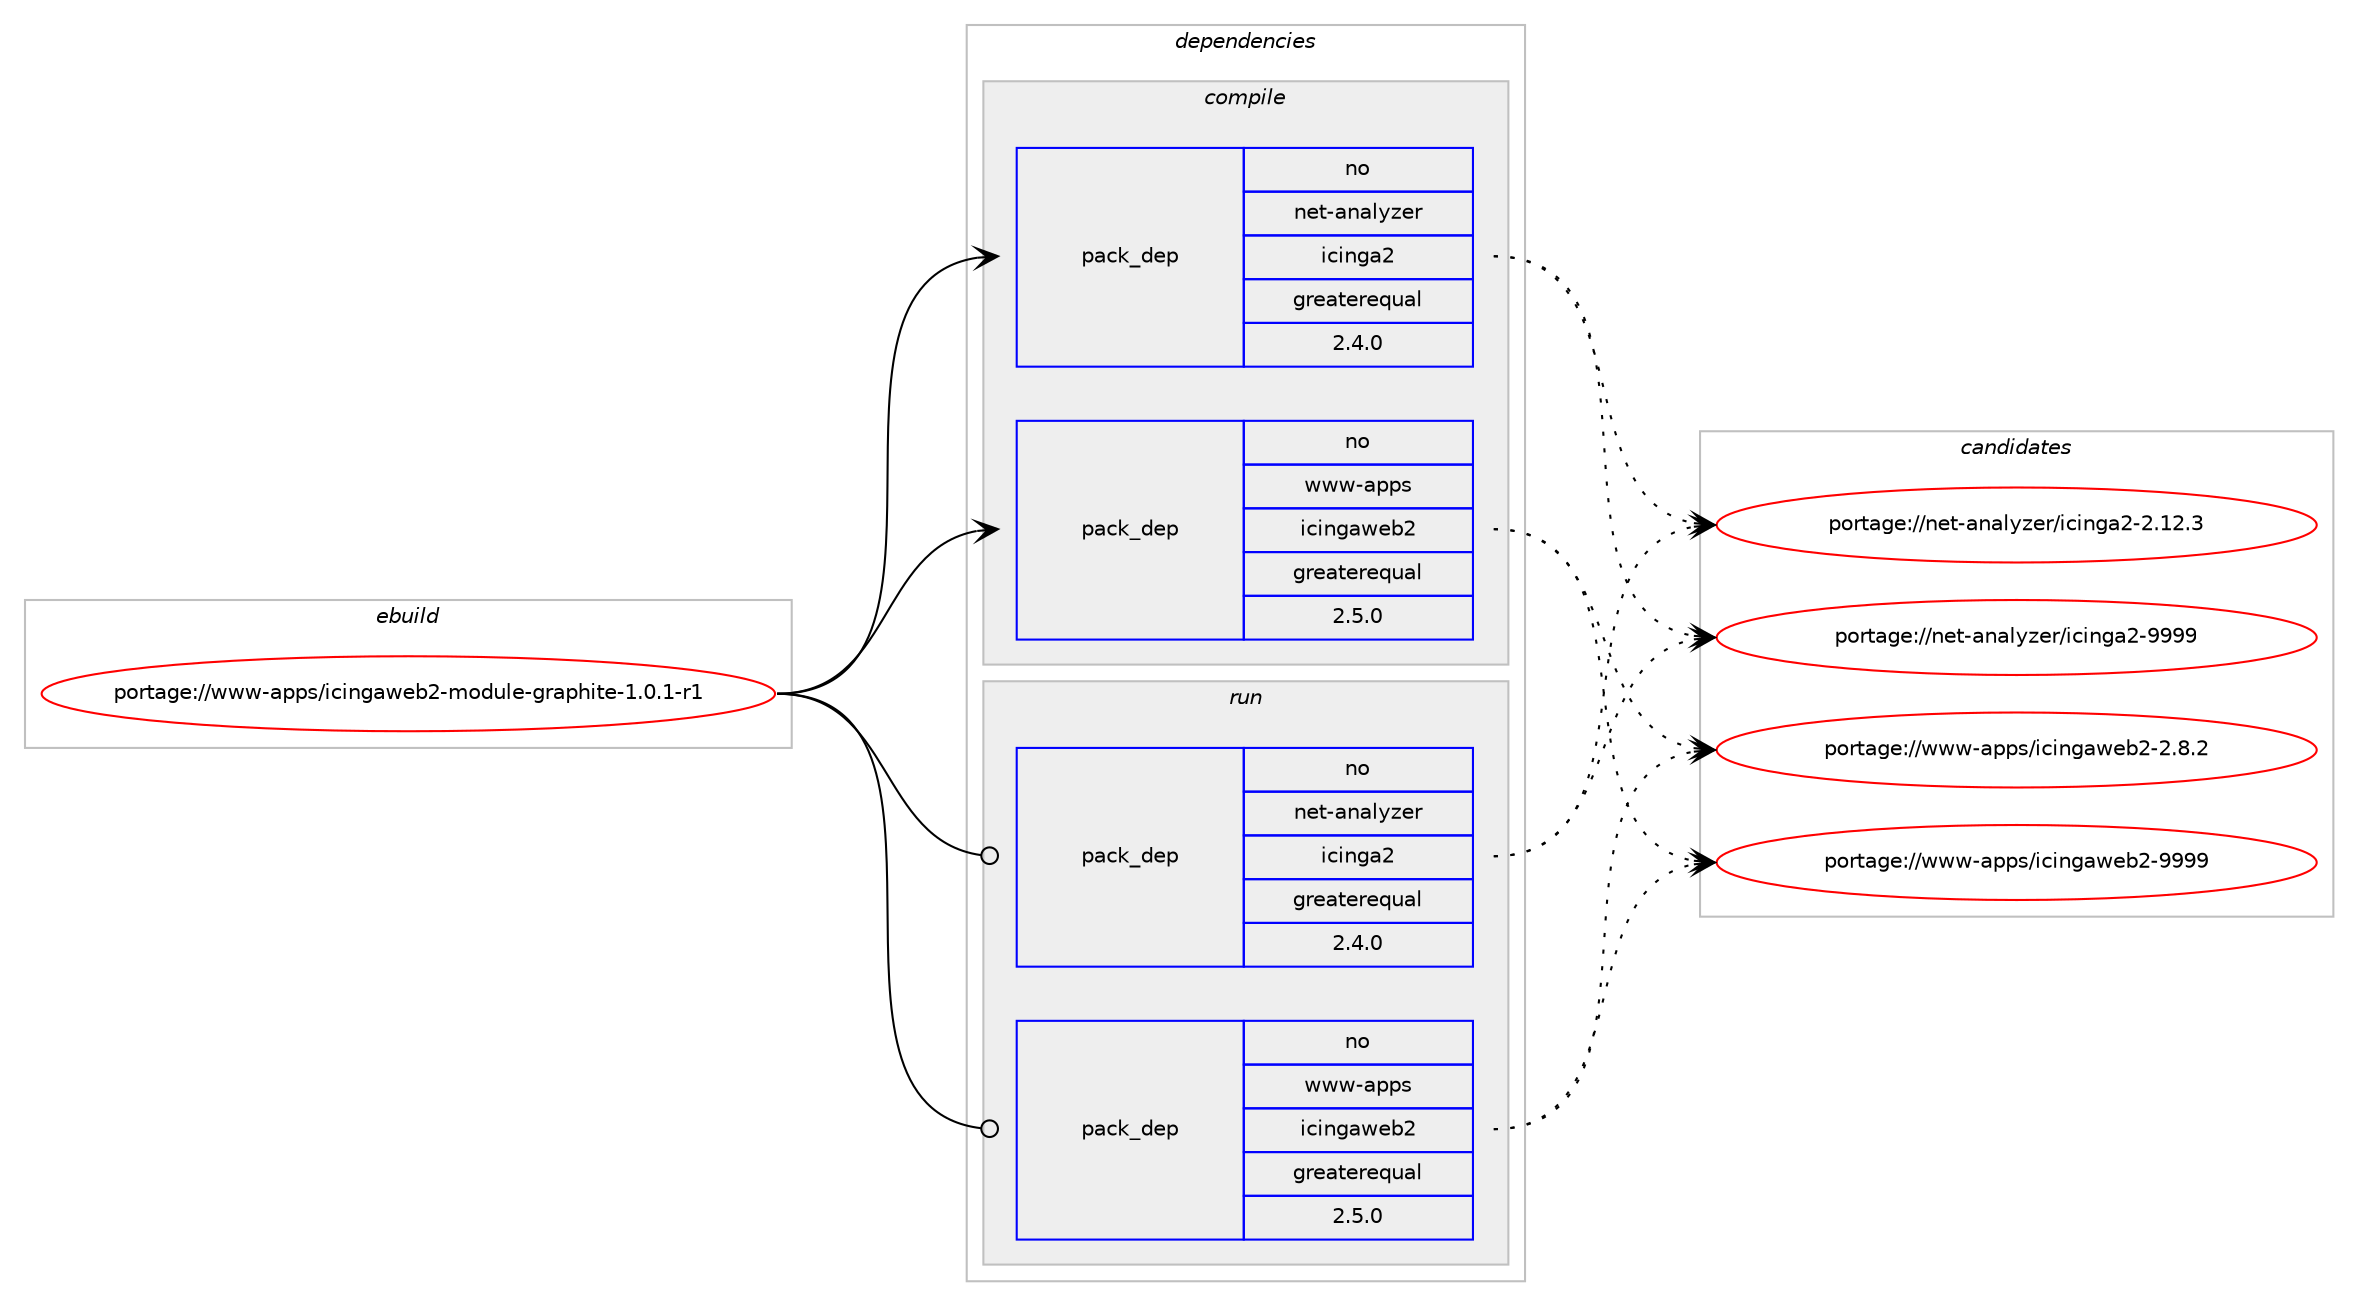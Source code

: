 digraph prolog {

# *************
# Graph options
# *************

newrank=true;
concentrate=true;
compound=true;
graph [rankdir=LR,fontname=Helvetica,fontsize=10,ranksep=1.5];#, ranksep=2.5, nodesep=0.2];
edge  [arrowhead=vee];
node  [fontname=Helvetica,fontsize=10];

# **********
# The ebuild
# **********

subgraph cluster_leftcol {
color=gray;
rank=same;
label=<<i>ebuild</i>>;
id [label="portage://www-apps/icingaweb2-module-graphite-1.0.1-r1", color=red, width=4, href="../www-apps/icingaweb2-module-graphite-1.0.1-r1.svg"];
}

# ****************
# The dependencies
# ****************

subgraph cluster_midcol {
color=gray;
label=<<i>dependencies</i>>;
subgraph cluster_compile {
fillcolor="#eeeeee";
style=filled;
label=<<i>compile</i>>;
subgraph pack1363 {
dependency4164 [label=<<TABLE BORDER="0" CELLBORDER="1" CELLSPACING="0" CELLPADDING="4" WIDTH="220"><TR><TD ROWSPAN="6" CELLPADDING="30">pack_dep</TD></TR><TR><TD WIDTH="110">no</TD></TR><TR><TD>net-analyzer</TD></TR><TR><TD>icinga2</TD></TR><TR><TD>greaterequal</TD></TR><TR><TD>2.4.0</TD></TR></TABLE>>, shape=none, color=blue];
}
id:e -> dependency4164:w [weight=20,style="solid",arrowhead="vee"];
subgraph pack1364 {
dependency4165 [label=<<TABLE BORDER="0" CELLBORDER="1" CELLSPACING="0" CELLPADDING="4" WIDTH="220"><TR><TD ROWSPAN="6" CELLPADDING="30">pack_dep</TD></TR><TR><TD WIDTH="110">no</TD></TR><TR><TD>www-apps</TD></TR><TR><TD>icingaweb2</TD></TR><TR><TD>greaterequal</TD></TR><TR><TD>2.5.0</TD></TR></TABLE>>, shape=none, color=blue];
}
id:e -> dependency4165:w [weight=20,style="solid",arrowhead="vee"];
}
subgraph cluster_compileandrun {
fillcolor="#eeeeee";
style=filled;
label=<<i>compile and run</i>>;
}
subgraph cluster_run {
fillcolor="#eeeeee";
style=filled;
label=<<i>run</i>>;
subgraph pack1365 {
dependency4166 [label=<<TABLE BORDER="0" CELLBORDER="1" CELLSPACING="0" CELLPADDING="4" WIDTH="220"><TR><TD ROWSPAN="6" CELLPADDING="30">pack_dep</TD></TR><TR><TD WIDTH="110">no</TD></TR><TR><TD>net-analyzer</TD></TR><TR><TD>icinga2</TD></TR><TR><TD>greaterequal</TD></TR><TR><TD>2.4.0</TD></TR></TABLE>>, shape=none, color=blue];
}
id:e -> dependency4166:w [weight=20,style="solid",arrowhead="odot"];
subgraph pack1366 {
dependency4167 [label=<<TABLE BORDER="0" CELLBORDER="1" CELLSPACING="0" CELLPADDING="4" WIDTH="220"><TR><TD ROWSPAN="6" CELLPADDING="30">pack_dep</TD></TR><TR><TD WIDTH="110">no</TD></TR><TR><TD>www-apps</TD></TR><TR><TD>icingaweb2</TD></TR><TR><TD>greaterequal</TD></TR><TR><TD>2.5.0</TD></TR></TABLE>>, shape=none, color=blue];
}
id:e -> dependency4167:w [weight=20,style="solid",arrowhead="odot"];
}
}

# **************
# The candidates
# **************

subgraph cluster_choices {
rank=same;
color=gray;
label=<<i>candidates</i>>;

subgraph choice1363 {
color=black;
nodesep=1;
choice1101011164597110971081211221011144710599105110103975045504649504651 [label="portage://net-analyzer/icinga2-2.12.3", color=red, width=4,href="../net-analyzer/icinga2-2.12.3.svg"];
choice110101116459711097108121122101114471059910511010397504557575757 [label="portage://net-analyzer/icinga2-9999", color=red, width=4,href="../net-analyzer/icinga2-9999.svg"];
dependency4164:e -> choice1101011164597110971081211221011144710599105110103975045504649504651:w [style=dotted,weight="100"];
dependency4164:e -> choice110101116459711097108121122101114471059910511010397504557575757:w [style=dotted,weight="100"];
}
subgraph choice1364 {
color=black;
nodesep=1;
choice11911911945971121121154710599105110103971191019850455046564650 [label="portage://www-apps/icingaweb2-2.8.2", color=red, width=4,href="../www-apps/icingaweb2-2.8.2.svg"];
choice119119119459711211211547105991051101039711910198504557575757 [label="portage://www-apps/icingaweb2-9999", color=red, width=4,href="../www-apps/icingaweb2-9999.svg"];
dependency4165:e -> choice11911911945971121121154710599105110103971191019850455046564650:w [style=dotted,weight="100"];
dependency4165:e -> choice119119119459711211211547105991051101039711910198504557575757:w [style=dotted,weight="100"];
}
subgraph choice1365 {
color=black;
nodesep=1;
choice1101011164597110971081211221011144710599105110103975045504649504651 [label="portage://net-analyzer/icinga2-2.12.3", color=red, width=4,href="../net-analyzer/icinga2-2.12.3.svg"];
choice110101116459711097108121122101114471059910511010397504557575757 [label="portage://net-analyzer/icinga2-9999", color=red, width=4,href="../net-analyzer/icinga2-9999.svg"];
dependency4166:e -> choice1101011164597110971081211221011144710599105110103975045504649504651:w [style=dotted,weight="100"];
dependency4166:e -> choice110101116459711097108121122101114471059910511010397504557575757:w [style=dotted,weight="100"];
}
subgraph choice1366 {
color=black;
nodesep=1;
choice11911911945971121121154710599105110103971191019850455046564650 [label="portage://www-apps/icingaweb2-2.8.2", color=red, width=4,href="../www-apps/icingaweb2-2.8.2.svg"];
choice119119119459711211211547105991051101039711910198504557575757 [label="portage://www-apps/icingaweb2-9999", color=red, width=4,href="../www-apps/icingaweb2-9999.svg"];
dependency4167:e -> choice11911911945971121121154710599105110103971191019850455046564650:w [style=dotted,weight="100"];
dependency4167:e -> choice119119119459711211211547105991051101039711910198504557575757:w [style=dotted,weight="100"];
}
}

}
